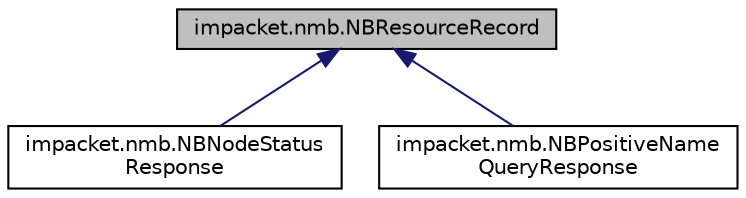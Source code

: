 digraph "impacket.nmb.NBResourceRecord"
{
  edge [fontname="Helvetica",fontsize="10",labelfontname="Helvetica",labelfontsize="10"];
  node [fontname="Helvetica",fontsize="10",shape=record];
  Node0 [label="impacket.nmb.NBResourceRecord",height=0.2,width=0.4,color="black", fillcolor="grey75", style="filled", fontcolor="black"];
  Node0 -> Node1 [dir="back",color="midnightblue",fontsize="10",style="solid",fontname="Helvetica"];
  Node1 [label="impacket.nmb.NBNodeStatus\lResponse",height=0.2,width=0.4,color="black", fillcolor="white", style="filled",URL="$classimpacket_1_1nmb_1_1_n_b_node_status_response.html"];
  Node0 -> Node2 [dir="back",color="midnightblue",fontsize="10",style="solid",fontname="Helvetica"];
  Node2 [label="impacket.nmb.NBPositiveName\lQueryResponse",height=0.2,width=0.4,color="black", fillcolor="white", style="filled",URL="$classimpacket_1_1nmb_1_1_n_b_positive_name_query_response.html"];
}
